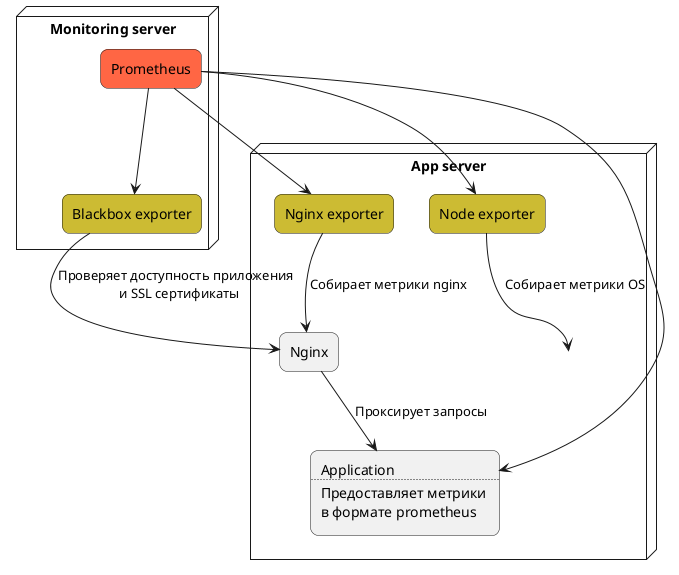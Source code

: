 @startuml

skinparam roundCorner 15

node app_server as "App server" {
  rectangle node_e as "Node exporter" #ccbb33
  rectangle nginx_e as "Nginx exporter" #ccbb33
  rectangle nginx as "Nginx"
  rectangle Application [
Application
....
Предоставляет метрики 
в формате prometheus
]
}

node "Monitoring server" {
  rectangle prometheus as "Prometheus" #ff6644
  rectangle blackbox_e as "Blackbox exporter" #ccbb33
}

nginx_e --> nginx : Собирает метрики nginx
node_e --> app_server : Собирает метрики OS
blackbox_e --> nginx : Проверяет доступность приложения \n и SSL сертификаты
nginx --> Application : Проксирует запросы
prometheus --> node_e
prometheus --> nginx_e
prometheus --> blackbox_e
prometheus --> Application

@enduml
